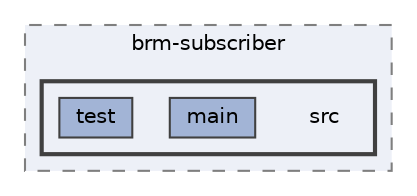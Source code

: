 digraph "repository/brm-subscriber/src"
{
 // LATEX_PDF_SIZE
  bgcolor="transparent";
  edge [fontname=Helvetica,fontsize=10,labelfontname=Helvetica,labelfontsize=10];
  node [fontname=Helvetica,fontsize=10,shape=box,height=0.2,width=0.4];
  compound=true
  subgraph clusterdir_fb776bea6d3b8f004302b7de2a99211e {
    graph [ bgcolor="#edf0f7", pencolor="grey50", label="brm-subscriber", fontname=Helvetica,fontsize=10 style="filled,dashed", URL="dir_fb776bea6d3b8f004302b7de2a99211e.html",tooltip=""]
  subgraph clusterdir_678cc233bc41f08fdd32815bc33b0489 {
    graph [ bgcolor="#edf0f7", pencolor="grey25", label="", fontname=Helvetica,fontsize=10 style="filled,bold", URL="dir_678cc233bc41f08fdd32815bc33b0489.html",tooltip=""]
    dir_678cc233bc41f08fdd32815bc33b0489 [shape=plaintext, label="src"];
  dir_95d43095c5959b6f318bf6c8c48eddb0 [label="main", fillcolor="#a2b4d6", color="grey25", style="filled", URL="dir_95d43095c5959b6f318bf6c8c48eddb0.html",tooltip=""];
  dir_4efa4e6459b4fa4815478f0689eca37a [label="test", fillcolor="#a2b4d6", color="grey25", style="filled", URL="dir_4efa4e6459b4fa4815478f0689eca37a.html",tooltip=""];
  }
  }
}
